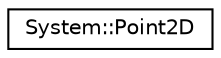 digraph G
{
  edge [fontname="Helvetica",fontsize="10",labelfontname="Helvetica",labelfontsize="10"];
  node [fontname="Helvetica",fontsize="10",shape=record];
  rankdir="LR";
  Node1 [label="System::Point2D",height=0.2,width=0.4,color="black", fillcolor="white", style="filled",URL="$struct_system_1_1_point2_d.html"];
}
